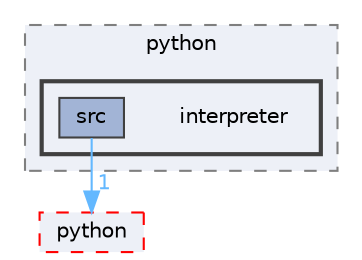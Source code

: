 digraph "Arduino/GetStartedWithMachineLearningOnArduino/tflite-micro-main/tensorflow/lite/micro/python/interpreter"
{
 // LATEX_PDF_SIZE
  bgcolor="transparent";
  edge [fontname=Helvetica,fontsize=10,labelfontname=Helvetica,labelfontsize=10];
  node [fontname=Helvetica,fontsize=10,shape=box,height=0.2,width=0.4];
  compound=true
  subgraph clusterdir_bbcd75bb4b2c55daca3a60fcd9d4fe88 {
    graph [ bgcolor="#edf0f7", pencolor="grey50", label="python", fontname=Helvetica,fontsize=10 style="filled,dashed", URL="dir_bbcd75bb4b2c55daca3a60fcd9d4fe88.html",tooltip=""]
  subgraph clusterdir_a268f5919a48da4ed349c4e3b7302ef0 {
    graph [ bgcolor="#edf0f7", pencolor="grey25", label="", fontname=Helvetica,fontsize=10 style="filled,bold", URL="dir_a268f5919a48da4ed349c4e3b7302ef0.html",tooltip=""]
    dir_a268f5919a48da4ed349c4e3b7302ef0 [shape=plaintext, label="interpreter"];
  dir_86f420cb58db89253389c6d68bedd7dd [label="src", fillcolor="#a2b4d6", color="grey25", style="filled", URL="dir_86f420cb58db89253389c6d68bedd7dd.html",tooltip=""];
  }
  }
  dir_1b776bd1e52f39eb838df75cc6a7644c [label="python", fillcolor="#edf0f7", color="red", style="filled,dashed", URL="dir_1b776bd1e52f39eb838df75cc6a7644c.html",tooltip=""];
  dir_86f420cb58db89253389c6d68bedd7dd->dir_1b776bd1e52f39eb838df75cc6a7644c [headlabel="1", labeldistance=1.5 headhref="dir_000300_000251.html" href="dir_000300_000251.html" color="steelblue1" fontcolor="steelblue1"];
}
